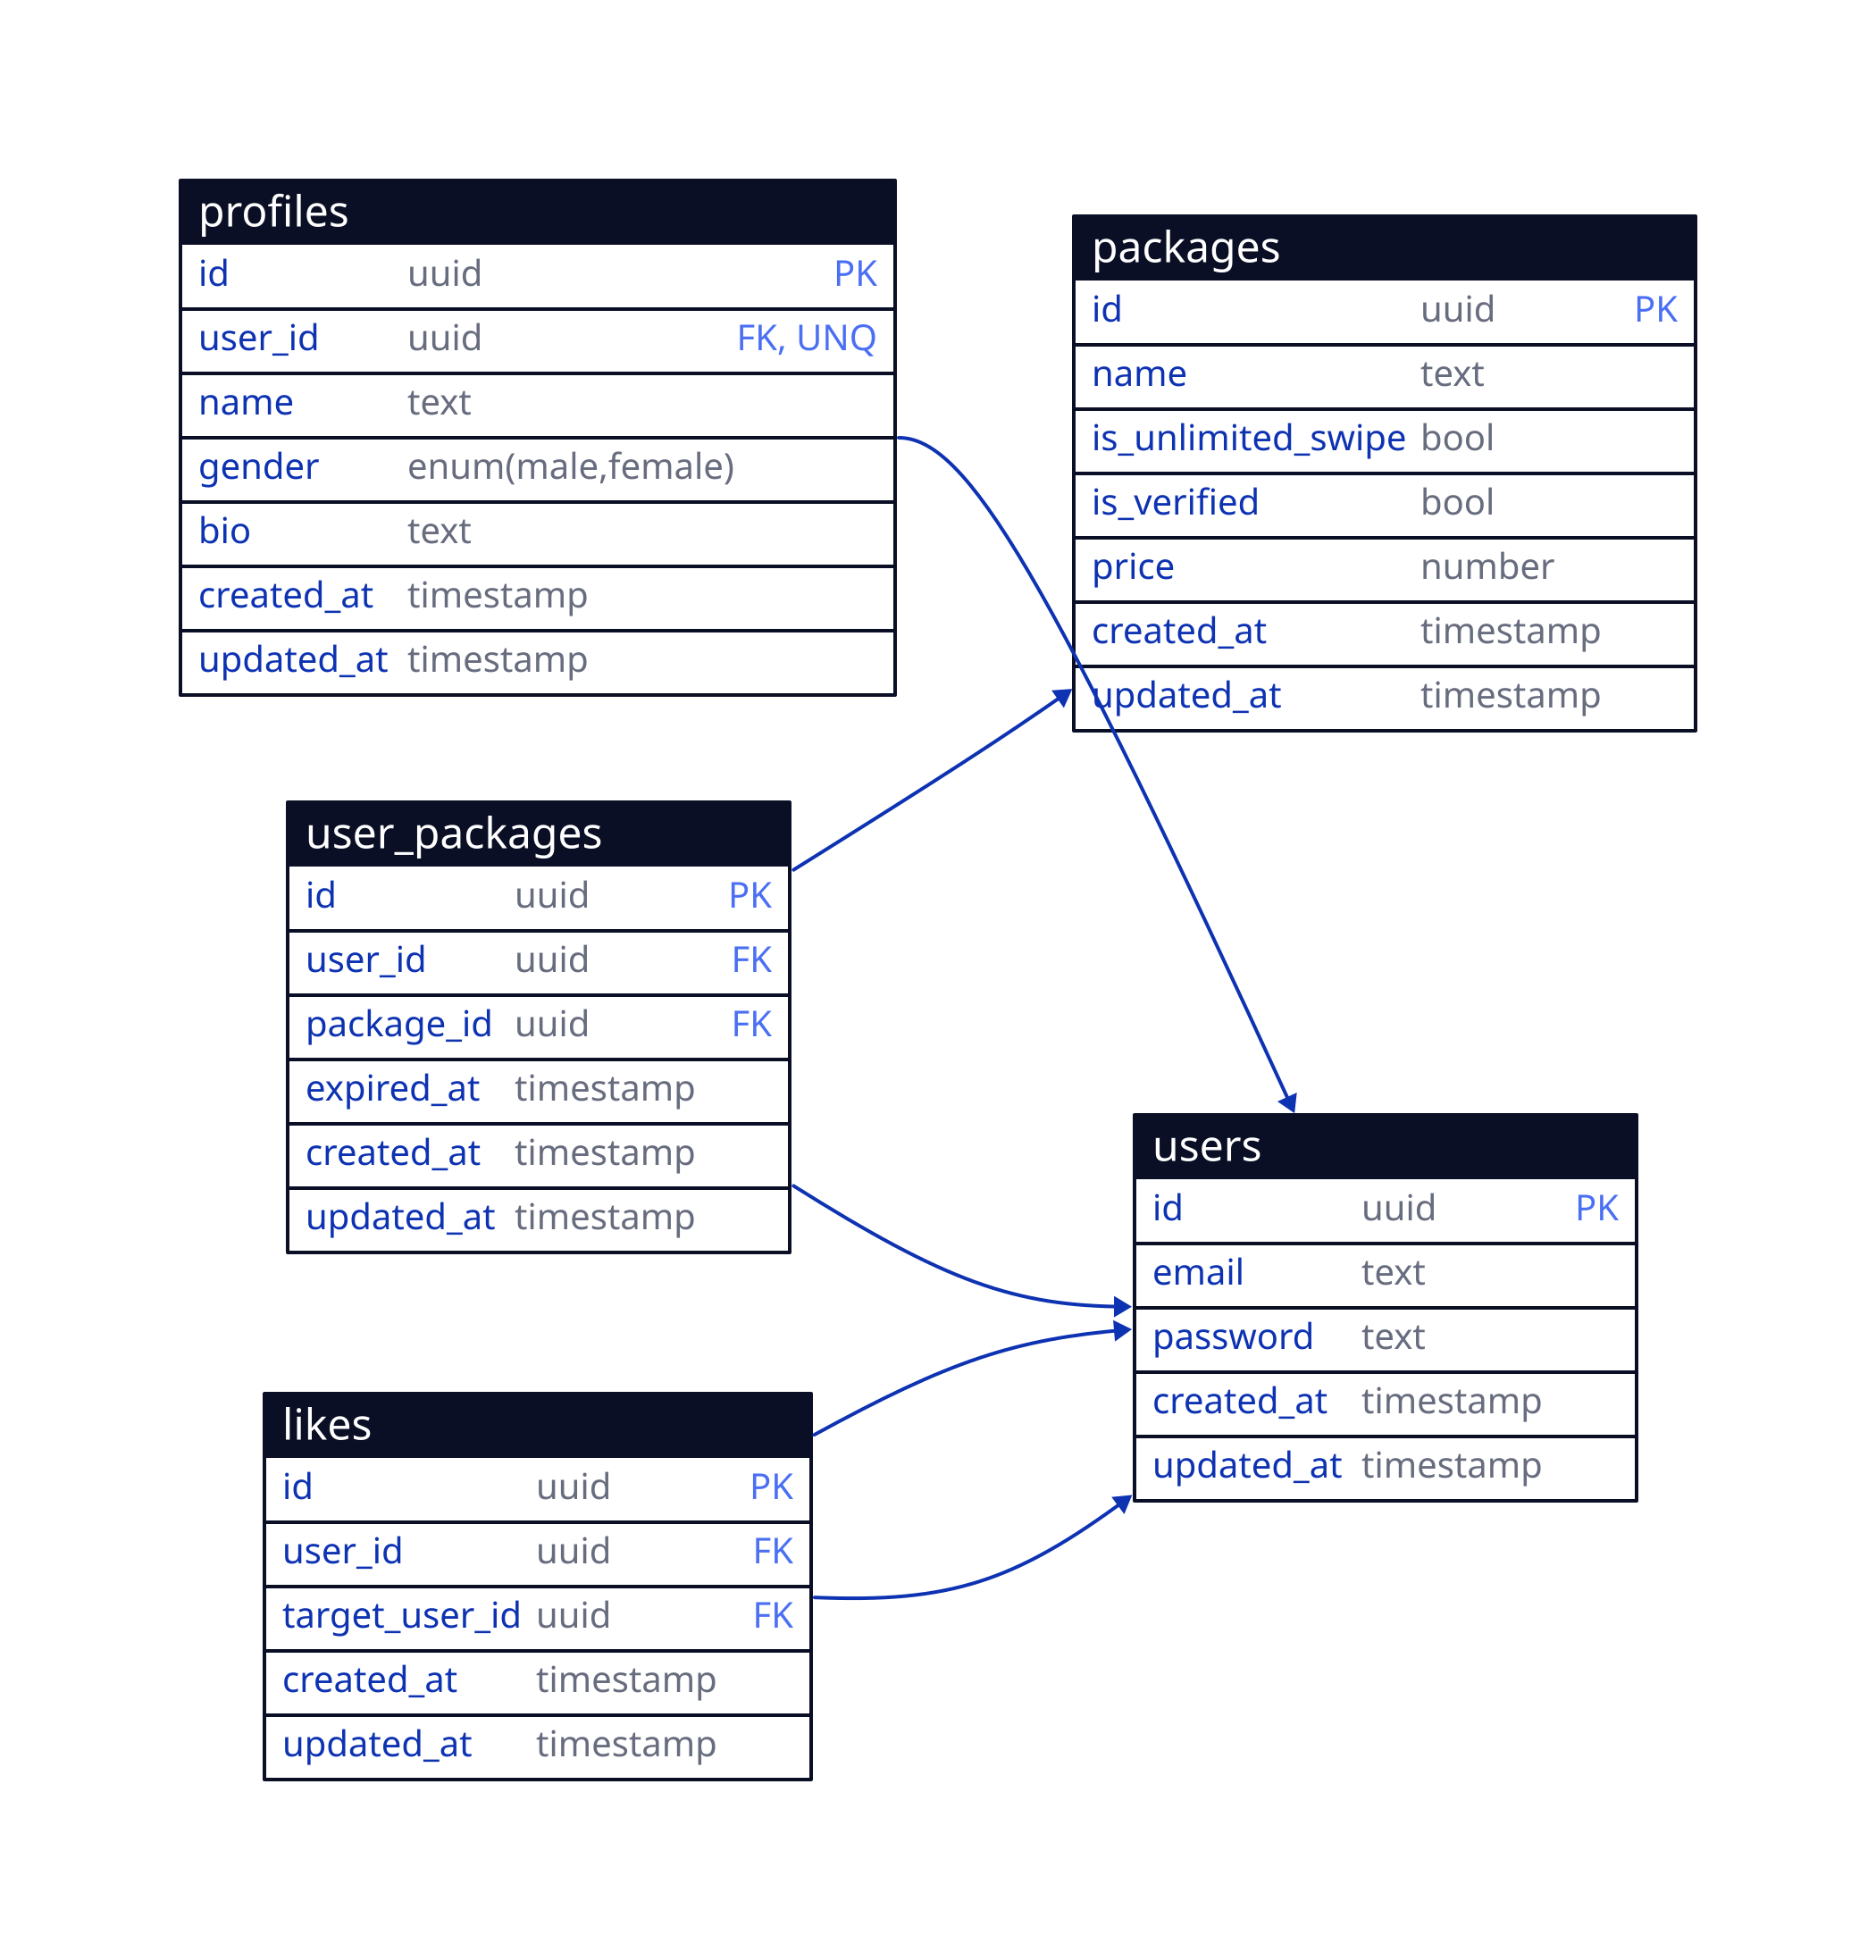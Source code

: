 direction: right

users: {
  shape: sql_table
  id: uuid {constraint: primary_key}
  email: text
  password: text
  created_at: timestamp
  updated_at: timestamp
}

profiles: {
  shape: sql_table
  id: uuid {constraint: primary_key}
  user_id: uuid {constraint: [foreign_key; unique]}
  name: text
  gender: enum(male,female)
  bio: text
  created_at: timestamp
  updated_at: timestamp
}

packages: {
  shape: sql_table
  id: uuid {constraint: primary_key}
  name: text
  is_unlimited_swipe: bool
  is_verified: bool
  price: number
  created_at: timestamp
  updated_at: timestamp
}

user_packages: {
  shape: sql_table
  id: uuid {constraint: primary_key}
  user_id: uuid {constraint: foreign_key}
  package_id: uuid {constraint: foreign_key}
  expired_at: timestamp
  created_at: timestamp
  updated_at: timestamp
}

likes: {
  shape: sql_table
  id: uuid {constraint: primary_key}
  user_id: uuid {constraint: foreign_key}
  target_user_id: uuid {constraint: foreign_key}
  created_at: timestamp
  updated_at: timestamp
}

profiles.user_id -> users.id
user_packages.package_id -> packages.id
user_packages.user_id -> users.id
likes.user_id -> users.id
likes.target_user_id -> users.id